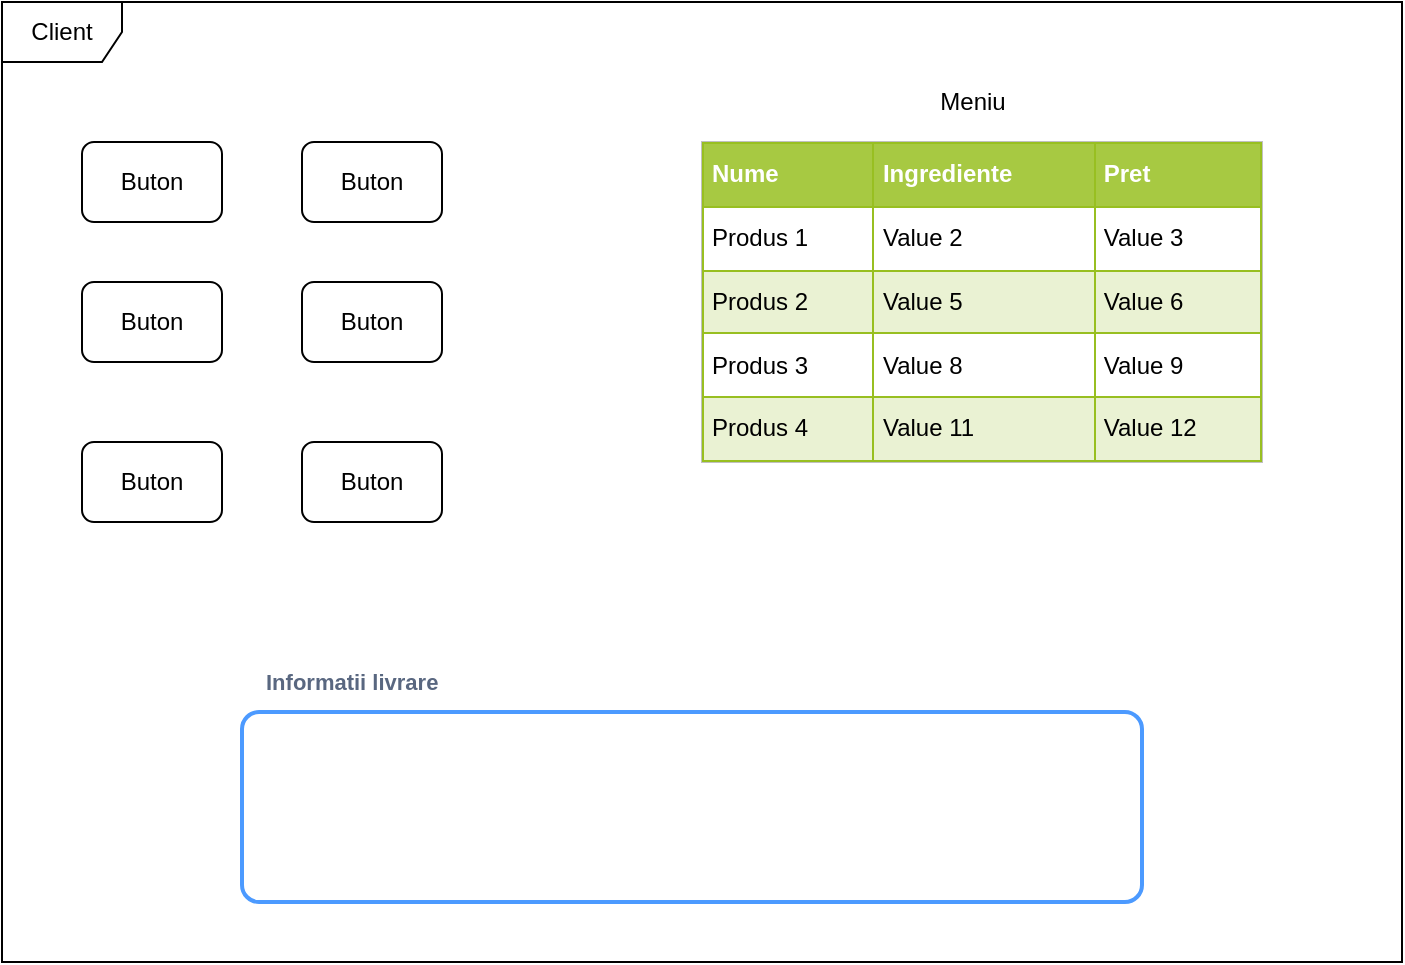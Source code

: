<mxfile version="12.3.2" type="device" pages="1"><diagram id="mA2N5oIN2m7y_I97kC6Q" name="Page-1"><mxGraphModel dx="1024" dy="534" grid="1" gridSize="10" guides="1" tooltips="1" connect="1" arrows="1" fold="1" page="1" pageScale="1" pageWidth="850" pageHeight="1100" background="#ffffff" math="0" shadow="0"><root><mxCell id="0"/><mxCell id="1" parent="0"/><mxCell id="YHXhJA9Dj3NuQd_aMsXu-1" value="Client" style="shape=umlFrame;whiteSpace=wrap;html=1;" vertex="1" parent="1"><mxGeometry x="160" y="40" width="700" height="480" as="geometry"/></mxCell><mxCell id="YHXhJA9Dj3NuQd_aMsXu-69" value="&lt;table border=&quot;1&quot; width=&quot;100%&quot; cellpadding=&quot;4&quot; style=&quot;width: 100% ; height: 100% ; border-collapse: collapse&quot;&gt;&lt;tbody&gt;&lt;tr style=&quot;background-color: #a7c942 ; color: #ffffff ; border: 1px solid #98bf21&quot;&gt;&lt;th align=&quot;left&quot;&gt;Nume&lt;/th&gt;&lt;th align=&quot;left&quot;&gt;Ingrediente&lt;/th&gt;&lt;th align=&quot;left&quot;&gt;Pret&lt;/th&gt;&lt;/tr&gt;&lt;tr style=&quot;border: 1px solid #98bf21&quot;&gt;&lt;td&gt;Produs 1&lt;/td&gt;&lt;td&gt;Value 2&lt;/td&gt;&lt;td&gt;Value 3&lt;/td&gt;&lt;/tr&gt;&lt;tr style=&quot;background-color: #eaf2d3 ; border: 1px solid #98bf21&quot;&gt;&lt;td&gt;Produs 2&lt;/td&gt;&lt;td&gt;Value 5&lt;/td&gt;&lt;td&gt;Value 6&lt;/td&gt;&lt;/tr&gt;&lt;tr style=&quot;border: 1px solid #98bf21&quot;&gt;&lt;td&gt;Produs 3&lt;/td&gt;&lt;td&gt;Value 8&lt;/td&gt;&lt;td&gt;Value 9&lt;/td&gt;&lt;/tr&gt;&lt;tr style=&quot;background-color: #eaf2d3 ; border: 1px solid #98bf21&quot;&gt;&lt;td&gt;Produs 4&lt;/td&gt;&lt;td&gt;Value 11&lt;/td&gt;&lt;td&gt;Value 12&lt;/td&gt;&lt;/tr&gt;&lt;/tbody&gt;&lt;/table&gt;" style="text;html=1;strokeColor=#c0c0c0;fillColor=#ffffff;overflow=fill;rounded=0;" vertex="1" parent="1"><mxGeometry x="510" y="110" width="280" height="160" as="geometry"/></mxCell><mxCell id="YHXhJA9Dj3NuQd_aMsXu-70" value="Meniu" style="text;html=1;align=center;verticalAlign=middle;resizable=0;points=[];;autosize=1;" vertex="1" parent="1"><mxGeometry x="620" y="80" width="50" height="20" as="geometry"/></mxCell><mxCell id="YHXhJA9Dj3NuQd_aMsXu-71" value="Buton" style="rounded=1;whiteSpace=wrap;html=1;" vertex="1" parent="1"><mxGeometry x="200" y="110" width="70" height="40" as="geometry"/></mxCell><mxCell id="YHXhJA9Dj3NuQd_aMsXu-73" value="Buton" style="rounded=1;whiteSpace=wrap;html=1;" vertex="1" parent="1"><mxGeometry x="200" y="180" width="70" height="40" as="geometry"/></mxCell><mxCell id="YHXhJA9Dj3NuQd_aMsXu-74" value="Buton" style="rounded=1;whiteSpace=wrap;html=1;" vertex="1" parent="1"><mxGeometry x="200" y="260" width="70" height="40" as="geometry"/></mxCell><mxCell id="YHXhJA9Dj3NuQd_aMsXu-75" value="Buton" style="rounded=1;whiteSpace=wrap;html=1;" vertex="1" parent="1"><mxGeometry x="310" y="110" width="70" height="40" as="geometry"/></mxCell><mxCell id="YHXhJA9Dj3NuQd_aMsXu-77" value="Buton" style="rounded=1;whiteSpace=wrap;html=1;" vertex="1" parent="1"><mxGeometry x="310" y="180" width="70" height="40" as="geometry"/></mxCell><mxCell id="YHXhJA9Dj3NuQd_aMsXu-78" value="Buton" style="rounded=1;whiteSpace=wrap;html=1;" vertex="1" parent="1"><mxGeometry x="310" y="260" width="70" height="40" as="geometry"/></mxCell><mxCell id="YHXhJA9Dj3NuQd_aMsXu-79" value="Informatii livrare" style="fillColor=none;strokeColor=none;html=1;fontSize=11;fontStyle=0;align=left;fontColor=#596780;fontStyle=1;fontSize=11" vertex="1" parent="1"><mxGeometry x="290" y="370" width="240" height="20" as="geometry"/></mxCell><mxCell id="YHXhJA9Dj3NuQd_aMsXu-80" value="" style="rounded=1;arcSize=9;align=left;spacingLeft=5;strokeColor=#4C9AFF;html=1;strokeWidth=2;fontSize=12" vertex="1" parent="1"><mxGeometry x="280" y="395" width="450" height="95" as="geometry"/></mxCell></root></mxGraphModel></diagram></mxfile>